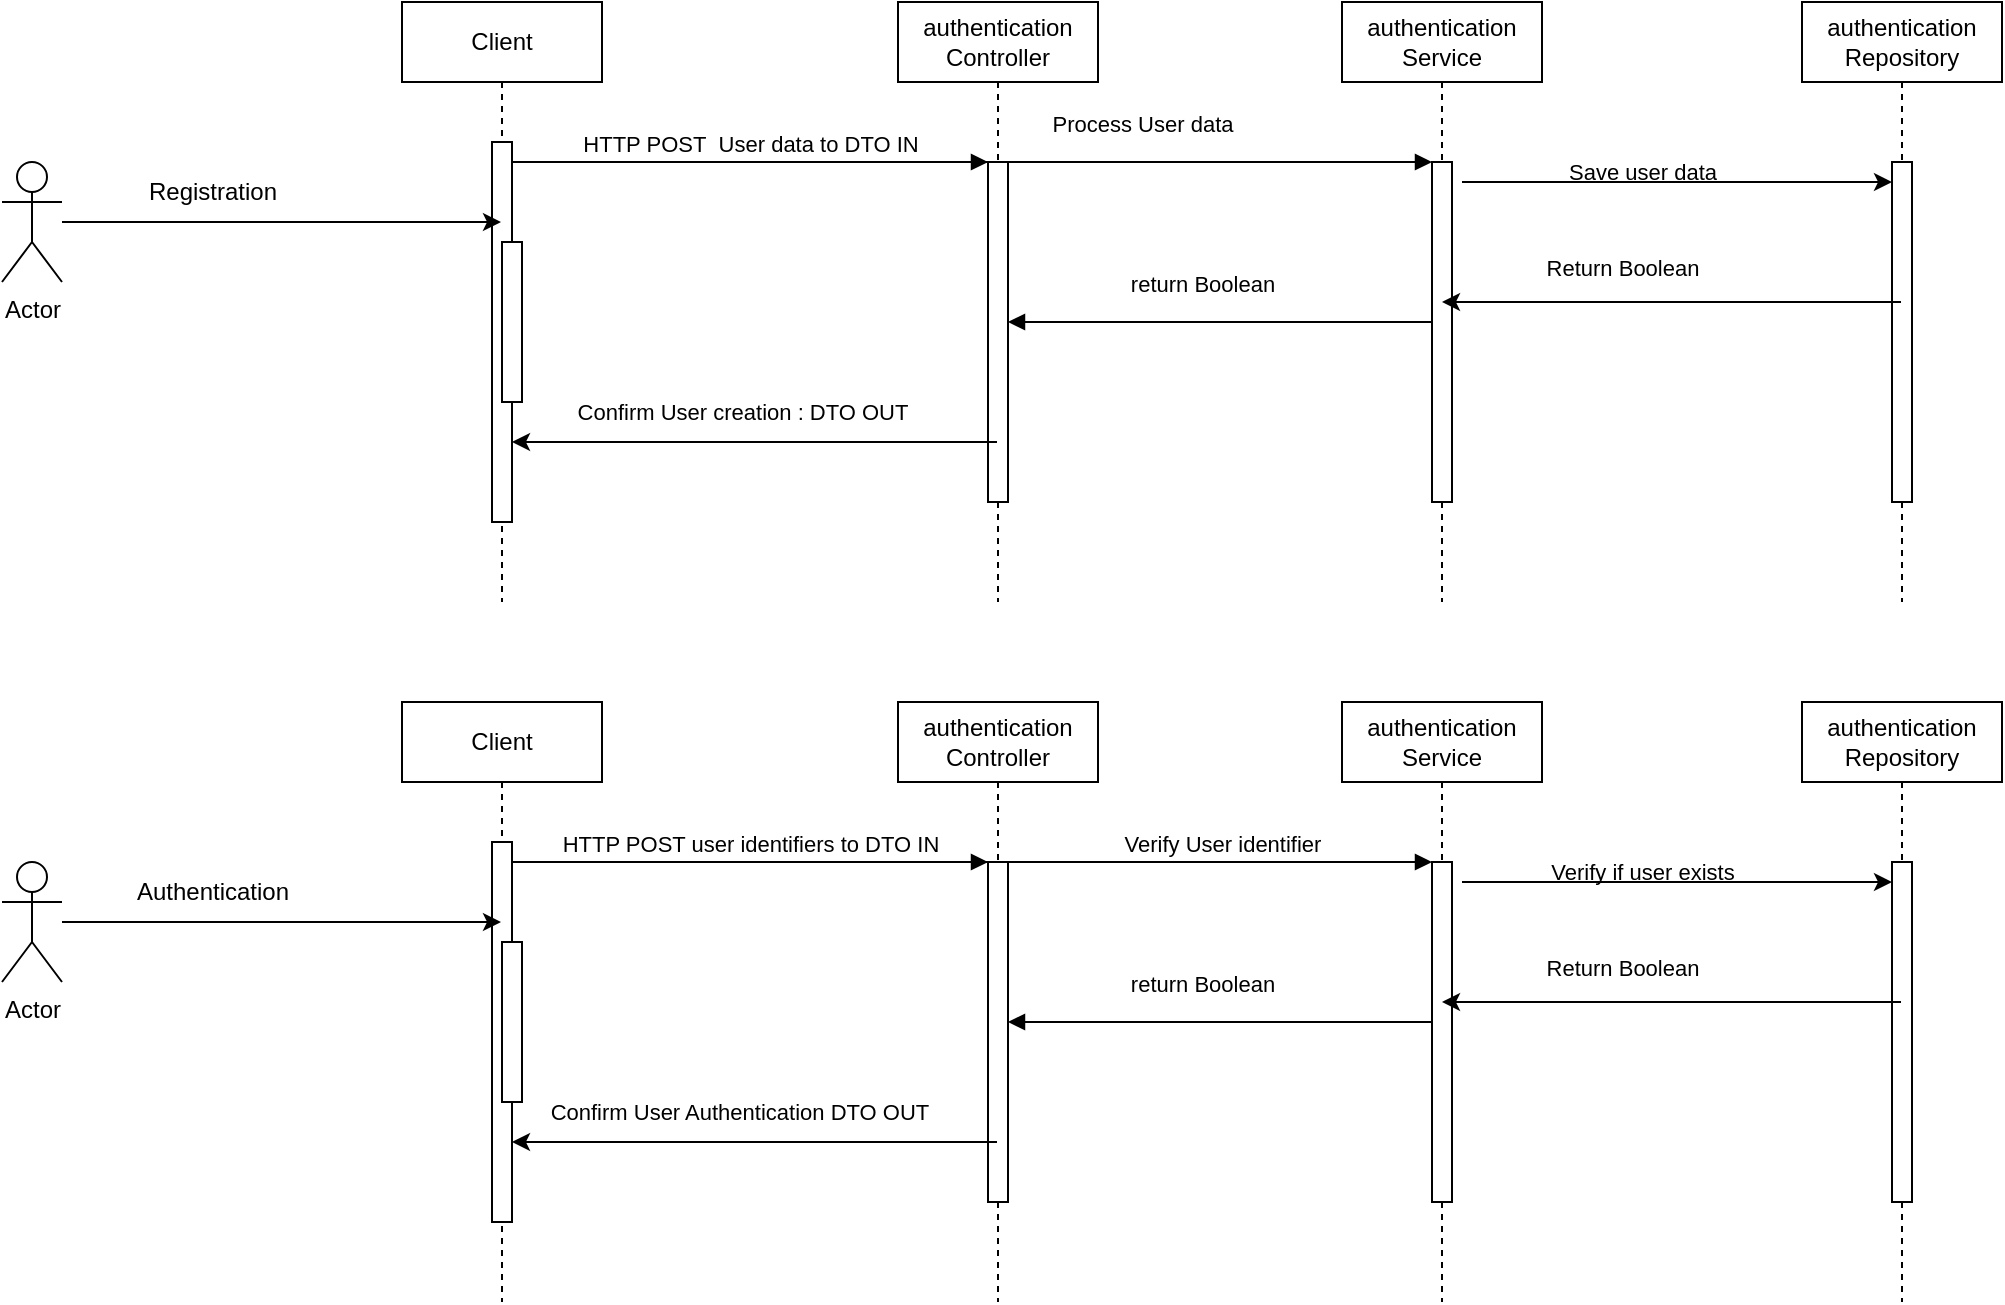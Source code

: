 <mxfile version="21.3.7" type="device">
  <diagram name="Page-1" id="2YBvvXClWsGukQMizWep">
    <mxGraphModel dx="2924" dy="1194" grid="1" gridSize="10" guides="1" tooltips="1" connect="1" arrows="1" fold="1" page="1" pageScale="1" pageWidth="850" pageHeight="1100" math="0" shadow="0">
      <root>
        <mxCell id="0" />
        <mxCell id="1" parent="0" />
        <mxCell id="aM9ryv3xv72pqoxQDRHE-1" value="Client" style="shape=umlLifeline;perimeter=lifelinePerimeter;whiteSpace=wrap;html=1;container=0;dropTarget=0;collapsible=0;recursiveResize=0;outlineConnect=0;portConstraint=eastwest;newEdgeStyle={&quot;edgeStyle&quot;:&quot;elbowEdgeStyle&quot;,&quot;elbow&quot;:&quot;vertical&quot;,&quot;curved&quot;:0,&quot;rounded&quot;:0};" parent="1" vertex="1">
          <mxGeometry x="40" y="40" width="100" height="300" as="geometry" />
        </mxCell>
        <mxCell id="aM9ryv3xv72pqoxQDRHE-2" value="" style="html=1;points=[];perimeter=orthogonalPerimeter;outlineConnect=0;targetShapes=umlLifeline;portConstraint=eastwest;newEdgeStyle={&quot;edgeStyle&quot;:&quot;elbowEdgeStyle&quot;,&quot;elbow&quot;:&quot;vertical&quot;,&quot;curved&quot;:0,&quot;rounded&quot;:0};" parent="aM9ryv3xv72pqoxQDRHE-1" vertex="1">
          <mxGeometry x="45" y="70" width="10" height="190" as="geometry" />
        </mxCell>
        <mxCell id="aM9ryv3xv72pqoxQDRHE-4" value="" style="html=1;points=[];perimeter=orthogonalPerimeter;outlineConnect=0;targetShapes=umlLifeline;portConstraint=eastwest;newEdgeStyle={&quot;edgeStyle&quot;:&quot;elbowEdgeStyle&quot;,&quot;elbow&quot;:&quot;vertical&quot;,&quot;curved&quot;:0,&quot;rounded&quot;:0};" parent="aM9ryv3xv72pqoxQDRHE-1" vertex="1">
          <mxGeometry x="50" y="120" width="10" height="80" as="geometry" />
        </mxCell>
        <mxCell id="aM9ryv3xv72pqoxQDRHE-5" value="authentication&lt;br&gt;Controller" style="shape=umlLifeline;perimeter=lifelinePerimeter;whiteSpace=wrap;html=1;container=0;dropTarget=0;collapsible=0;recursiveResize=0;outlineConnect=0;portConstraint=eastwest;newEdgeStyle={&quot;edgeStyle&quot;:&quot;elbowEdgeStyle&quot;,&quot;elbow&quot;:&quot;vertical&quot;,&quot;curved&quot;:0,&quot;rounded&quot;:0};" parent="1" vertex="1">
          <mxGeometry x="288" y="40" width="100" height="300" as="geometry" />
        </mxCell>
        <mxCell id="aM9ryv3xv72pqoxQDRHE-6" value="" style="html=1;points=[];perimeter=orthogonalPerimeter;outlineConnect=0;targetShapes=umlLifeline;portConstraint=eastwest;newEdgeStyle={&quot;edgeStyle&quot;:&quot;elbowEdgeStyle&quot;,&quot;elbow&quot;:&quot;vertical&quot;,&quot;curved&quot;:0,&quot;rounded&quot;:0};" parent="aM9ryv3xv72pqoxQDRHE-5" vertex="1">
          <mxGeometry x="45" y="80" width="10" height="170" as="geometry" />
        </mxCell>
        <mxCell id="aM9ryv3xv72pqoxQDRHE-7" value="HTTP POST&amp;nbsp; User data to DTO IN" style="html=1;verticalAlign=bottom;endArrow=block;edgeStyle=elbowEdgeStyle;elbow=vertical;curved=0;rounded=0;" parent="1" source="aM9ryv3xv72pqoxQDRHE-2" target="aM9ryv3xv72pqoxQDRHE-6" edge="1">
          <mxGeometry relative="1" as="geometry">
            <mxPoint x="195" y="130" as="sourcePoint" />
            <Array as="points">
              <mxPoint x="180" y="120" />
            </Array>
            <mxPoint as="offset" />
          </mxGeometry>
        </mxCell>
        <mxCell id="s90fHg2WEG5Kdm-nOk5J-3" value="authentication&lt;br&gt;Service" style="shape=umlLifeline;perimeter=lifelinePerimeter;whiteSpace=wrap;html=1;container=0;dropTarget=0;collapsible=0;recursiveResize=0;outlineConnect=0;portConstraint=eastwest;newEdgeStyle={&quot;edgeStyle&quot;:&quot;elbowEdgeStyle&quot;,&quot;elbow&quot;:&quot;vertical&quot;,&quot;curved&quot;:0,&quot;rounded&quot;:0};" vertex="1" parent="1">
          <mxGeometry x="510" y="40" width="100" height="300" as="geometry" />
        </mxCell>
        <mxCell id="s90fHg2WEG5Kdm-nOk5J-4" value="" style="html=1;points=[];perimeter=orthogonalPerimeter;outlineConnect=0;targetShapes=umlLifeline;portConstraint=eastwest;newEdgeStyle={&quot;edgeStyle&quot;:&quot;elbowEdgeStyle&quot;,&quot;elbow&quot;:&quot;vertical&quot;,&quot;curved&quot;:0,&quot;rounded&quot;:0};" vertex="1" parent="s90fHg2WEG5Kdm-nOk5J-3">
          <mxGeometry x="45" y="80" width="10" height="170" as="geometry" />
        </mxCell>
        <mxCell id="s90fHg2WEG5Kdm-nOk5J-5" value="Process User data" style="html=1;verticalAlign=bottom;endArrow=block;edgeStyle=elbowEdgeStyle;elbow=vertical;curved=0;rounded=0;" edge="1" target="s90fHg2WEG5Kdm-nOk5J-4" parent="1">
          <mxGeometry x="-0.018" y="10" relative="1" as="geometry">
            <mxPoint x="270" y="120" as="sourcePoint" />
            <Array as="points">
              <mxPoint x="355" y="120" />
            </Array>
            <mxPoint as="offset" />
          </mxGeometry>
        </mxCell>
        <mxCell id="s90fHg2WEG5Kdm-nOk5J-6" value="return Boolean" style="html=1;verticalAlign=bottom;endArrow=block;edgeStyle=elbowEdgeStyle;elbow=vertical;curved=0;rounded=0;" edge="1" source="s90fHg2WEG5Kdm-nOk5J-4" parent="1" target="aM9ryv3xv72pqoxQDRHE-6">
          <mxGeometry x="0.085" y="-10" relative="1" as="geometry">
            <mxPoint x="350" y="160" as="sourcePoint" />
            <Array as="points">
              <mxPoint x="370" y="200" />
            </Array>
            <mxPoint x="275" y="160" as="targetPoint" />
            <mxPoint as="offset" />
          </mxGeometry>
        </mxCell>
        <mxCell id="s90fHg2WEG5Kdm-nOk5J-9" value="authentication&lt;br style=&quot;border-color: var(--border-color);&quot;&gt;Repository" style="shape=umlLifeline;perimeter=lifelinePerimeter;whiteSpace=wrap;html=1;container=0;dropTarget=0;collapsible=0;recursiveResize=0;outlineConnect=0;portConstraint=eastwest;newEdgeStyle={&quot;edgeStyle&quot;:&quot;elbowEdgeStyle&quot;,&quot;elbow&quot;:&quot;vertical&quot;,&quot;curved&quot;:0,&quot;rounded&quot;:0};" vertex="1" parent="1">
          <mxGeometry x="740" y="40" width="100" height="300" as="geometry" />
        </mxCell>
        <mxCell id="s90fHg2WEG5Kdm-nOk5J-10" value="" style="html=1;points=[];perimeter=orthogonalPerimeter;outlineConnect=0;targetShapes=umlLifeline;portConstraint=eastwest;newEdgeStyle={&quot;edgeStyle&quot;:&quot;elbowEdgeStyle&quot;,&quot;elbow&quot;:&quot;vertical&quot;,&quot;curved&quot;:0,&quot;rounded&quot;:0};" vertex="1" parent="s90fHg2WEG5Kdm-nOk5J-9">
          <mxGeometry x="45" y="80" width="10" height="170" as="geometry" />
        </mxCell>
        <mxCell id="s90fHg2WEG5Kdm-nOk5J-11" value="Actor" style="shape=umlActor;verticalLabelPosition=bottom;verticalAlign=top;html=1;outlineConnect=0;" vertex="1" parent="1">
          <mxGeometry x="-160" y="120" width="30" height="60" as="geometry" />
        </mxCell>
        <mxCell id="s90fHg2WEG5Kdm-nOk5J-13" value="Registration" style="text;html=1;align=center;verticalAlign=middle;resizable=0;points=[];autosize=1;strokeColor=none;fillColor=none;" vertex="1" parent="1">
          <mxGeometry x="-100" y="120" width="90" height="30" as="geometry" />
        </mxCell>
        <mxCell id="s90fHg2WEG5Kdm-nOk5J-14" value="" style="endArrow=classic;html=1;rounded=0;" edge="1" parent="1" source="s90fHg2WEG5Kdm-nOk5J-11" target="aM9ryv3xv72pqoxQDRHE-1">
          <mxGeometry width="50" height="50" relative="1" as="geometry">
            <mxPoint x="-100" y="230" as="sourcePoint" />
            <mxPoint x="-50" y="180" as="targetPoint" />
          </mxGeometry>
        </mxCell>
        <mxCell id="s90fHg2WEG5Kdm-nOk5J-16" value="" style="endArrow=classic;html=1;rounded=0;" edge="1" parent="1" target="s90fHg2WEG5Kdm-nOk5J-10">
          <mxGeometry width="50" height="50" relative="1" as="geometry">
            <mxPoint x="570" y="130" as="sourcePoint" />
            <mxPoint x="690" y="130" as="targetPoint" />
            <Array as="points">
              <mxPoint x="670" y="130" />
            </Array>
          </mxGeometry>
        </mxCell>
        <mxCell id="s90fHg2WEG5Kdm-nOk5J-17" value="&lt;font style=&quot;font-size: 11px;&quot;&gt;Save user data&lt;/font&gt;" style="text;html=1;align=center;verticalAlign=middle;resizable=0;points=[];autosize=1;strokeColor=none;fillColor=none;" vertex="1" parent="1">
          <mxGeometry x="610" y="110" width="100" height="30" as="geometry" />
        </mxCell>
        <mxCell id="s90fHg2WEG5Kdm-nOk5J-18" value="" style="endArrow=classic;html=1;rounded=0;" edge="1" parent="1" source="s90fHg2WEG5Kdm-nOk5J-9" target="s90fHg2WEG5Kdm-nOk5J-3">
          <mxGeometry width="50" height="50" relative="1" as="geometry">
            <mxPoint x="610" y="240" as="sourcePoint" />
            <mxPoint x="660" y="190" as="targetPoint" />
          </mxGeometry>
        </mxCell>
        <mxCell id="s90fHg2WEG5Kdm-nOk5J-19" value="&lt;font style=&quot;font-size: 11px;&quot;&gt;Return Boolean&lt;/font&gt;" style="text;html=1;align=center;verticalAlign=middle;resizable=0;points=[];autosize=1;strokeColor=none;fillColor=none;" vertex="1" parent="1">
          <mxGeometry x="600" y="158" width="100" height="30" as="geometry" />
        </mxCell>
        <mxCell id="s90fHg2WEG5Kdm-nOk5J-22" value="" style="endArrow=classic;html=1;rounded=0;" edge="1" parent="1" source="aM9ryv3xv72pqoxQDRHE-5" target="aM9ryv3xv72pqoxQDRHE-2">
          <mxGeometry width="50" height="50" relative="1" as="geometry">
            <mxPoint x="200" y="370" as="sourcePoint" />
            <mxPoint x="250" y="320" as="targetPoint" />
            <Array as="points">
              <mxPoint x="240" y="260" />
            </Array>
          </mxGeometry>
        </mxCell>
        <mxCell id="s90fHg2WEG5Kdm-nOk5J-23" value="&lt;font style=&quot;font-size: 11px;&quot;&gt;Confirm User creation : DTO OUT&lt;/font&gt;" style="text;html=1;align=center;verticalAlign=middle;resizable=0;points=[];autosize=1;strokeColor=none;fillColor=none;" vertex="1" parent="1">
          <mxGeometry x="115" y="230" width="190" height="30" as="geometry" />
        </mxCell>
        <mxCell id="s90fHg2WEG5Kdm-nOk5J-25" value="Client" style="shape=umlLifeline;perimeter=lifelinePerimeter;whiteSpace=wrap;html=1;container=0;dropTarget=0;collapsible=0;recursiveResize=0;outlineConnect=0;portConstraint=eastwest;newEdgeStyle={&quot;edgeStyle&quot;:&quot;elbowEdgeStyle&quot;,&quot;elbow&quot;:&quot;vertical&quot;,&quot;curved&quot;:0,&quot;rounded&quot;:0};" vertex="1" parent="1">
          <mxGeometry x="40" y="390" width="100" height="300" as="geometry" />
        </mxCell>
        <mxCell id="s90fHg2WEG5Kdm-nOk5J-26" value="" style="html=1;points=[];perimeter=orthogonalPerimeter;outlineConnect=0;targetShapes=umlLifeline;portConstraint=eastwest;newEdgeStyle={&quot;edgeStyle&quot;:&quot;elbowEdgeStyle&quot;,&quot;elbow&quot;:&quot;vertical&quot;,&quot;curved&quot;:0,&quot;rounded&quot;:0};" vertex="1" parent="s90fHg2WEG5Kdm-nOk5J-25">
          <mxGeometry x="45" y="70" width="10" height="190" as="geometry" />
        </mxCell>
        <mxCell id="s90fHg2WEG5Kdm-nOk5J-27" value="" style="html=1;points=[];perimeter=orthogonalPerimeter;outlineConnect=0;targetShapes=umlLifeline;portConstraint=eastwest;newEdgeStyle={&quot;edgeStyle&quot;:&quot;elbowEdgeStyle&quot;,&quot;elbow&quot;:&quot;vertical&quot;,&quot;curved&quot;:0,&quot;rounded&quot;:0};" vertex="1" parent="s90fHg2WEG5Kdm-nOk5J-25">
          <mxGeometry x="50" y="120" width="10" height="80" as="geometry" />
        </mxCell>
        <mxCell id="s90fHg2WEG5Kdm-nOk5J-28" value="authentication&lt;br&gt;Controller" style="shape=umlLifeline;perimeter=lifelinePerimeter;whiteSpace=wrap;html=1;container=0;dropTarget=0;collapsible=0;recursiveResize=0;outlineConnect=0;portConstraint=eastwest;newEdgeStyle={&quot;edgeStyle&quot;:&quot;elbowEdgeStyle&quot;,&quot;elbow&quot;:&quot;vertical&quot;,&quot;curved&quot;:0,&quot;rounded&quot;:0};" vertex="1" parent="1">
          <mxGeometry x="288" y="390" width="100" height="300" as="geometry" />
        </mxCell>
        <mxCell id="s90fHg2WEG5Kdm-nOk5J-29" value="" style="html=1;points=[];perimeter=orthogonalPerimeter;outlineConnect=0;targetShapes=umlLifeline;portConstraint=eastwest;newEdgeStyle={&quot;edgeStyle&quot;:&quot;elbowEdgeStyle&quot;,&quot;elbow&quot;:&quot;vertical&quot;,&quot;curved&quot;:0,&quot;rounded&quot;:0};" vertex="1" parent="s90fHg2WEG5Kdm-nOk5J-28">
          <mxGeometry x="45" y="80" width="10" height="170" as="geometry" />
        </mxCell>
        <mxCell id="s90fHg2WEG5Kdm-nOk5J-30" value="HTTP POST user identifiers to DTO IN" style="html=1;verticalAlign=bottom;endArrow=block;edgeStyle=elbowEdgeStyle;elbow=vertical;curved=0;rounded=0;" edge="1" source="s90fHg2WEG5Kdm-nOk5J-26" target="s90fHg2WEG5Kdm-nOk5J-29" parent="1">
          <mxGeometry relative="1" as="geometry">
            <mxPoint x="195" y="480" as="sourcePoint" />
            <Array as="points">
              <mxPoint x="180" y="470" />
            </Array>
            <mxPoint as="offset" />
          </mxGeometry>
        </mxCell>
        <mxCell id="s90fHg2WEG5Kdm-nOk5J-31" value="authentication&lt;br&gt;Service" style="shape=umlLifeline;perimeter=lifelinePerimeter;whiteSpace=wrap;html=1;container=0;dropTarget=0;collapsible=0;recursiveResize=0;outlineConnect=0;portConstraint=eastwest;newEdgeStyle={&quot;edgeStyle&quot;:&quot;elbowEdgeStyle&quot;,&quot;elbow&quot;:&quot;vertical&quot;,&quot;curved&quot;:0,&quot;rounded&quot;:0};" vertex="1" parent="1">
          <mxGeometry x="510" y="390" width="100" height="300" as="geometry" />
        </mxCell>
        <mxCell id="s90fHg2WEG5Kdm-nOk5J-32" value="" style="html=1;points=[];perimeter=orthogonalPerimeter;outlineConnect=0;targetShapes=umlLifeline;portConstraint=eastwest;newEdgeStyle={&quot;edgeStyle&quot;:&quot;elbowEdgeStyle&quot;,&quot;elbow&quot;:&quot;vertical&quot;,&quot;curved&quot;:0,&quot;rounded&quot;:0};" vertex="1" parent="s90fHg2WEG5Kdm-nOk5J-31">
          <mxGeometry x="45" y="80" width="10" height="170" as="geometry" />
        </mxCell>
        <mxCell id="s90fHg2WEG5Kdm-nOk5J-33" value="Verify User identifier" style="html=1;verticalAlign=bottom;endArrow=block;edgeStyle=elbowEdgeStyle;elbow=vertical;curved=0;rounded=0;" edge="1" target="s90fHg2WEG5Kdm-nOk5J-32" parent="1">
          <mxGeometry x="0.263" relative="1" as="geometry">
            <mxPoint x="270" y="470" as="sourcePoint" />
            <Array as="points">
              <mxPoint x="355" y="470" />
            </Array>
            <mxPoint as="offset" />
          </mxGeometry>
        </mxCell>
        <mxCell id="s90fHg2WEG5Kdm-nOk5J-34" value="return Boolean" style="html=1;verticalAlign=bottom;endArrow=block;edgeStyle=elbowEdgeStyle;elbow=vertical;curved=0;rounded=0;" edge="1" source="s90fHg2WEG5Kdm-nOk5J-32" target="s90fHg2WEG5Kdm-nOk5J-29" parent="1">
          <mxGeometry x="0.085" y="-10" relative="1" as="geometry">
            <mxPoint x="350" y="510" as="sourcePoint" />
            <Array as="points">
              <mxPoint x="370" y="550" />
            </Array>
            <mxPoint x="275" y="510" as="targetPoint" />
            <mxPoint as="offset" />
          </mxGeometry>
        </mxCell>
        <mxCell id="s90fHg2WEG5Kdm-nOk5J-35" value="authentication&lt;br style=&quot;border-color: var(--border-color);&quot;&gt;Repository" style="shape=umlLifeline;perimeter=lifelinePerimeter;whiteSpace=wrap;html=1;container=0;dropTarget=0;collapsible=0;recursiveResize=0;outlineConnect=0;portConstraint=eastwest;newEdgeStyle={&quot;edgeStyle&quot;:&quot;elbowEdgeStyle&quot;,&quot;elbow&quot;:&quot;vertical&quot;,&quot;curved&quot;:0,&quot;rounded&quot;:0};" vertex="1" parent="1">
          <mxGeometry x="740" y="390" width="100" height="300" as="geometry" />
        </mxCell>
        <mxCell id="s90fHg2WEG5Kdm-nOk5J-36" value="" style="html=1;points=[];perimeter=orthogonalPerimeter;outlineConnect=0;targetShapes=umlLifeline;portConstraint=eastwest;newEdgeStyle={&quot;edgeStyle&quot;:&quot;elbowEdgeStyle&quot;,&quot;elbow&quot;:&quot;vertical&quot;,&quot;curved&quot;:0,&quot;rounded&quot;:0};" vertex="1" parent="s90fHg2WEG5Kdm-nOk5J-35">
          <mxGeometry x="45" y="80" width="10" height="170" as="geometry" />
        </mxCell>
        <mxCell id="s90fHg2WEG5Kdm-nOk5J-37" value="Actor" style="shape=umlActor;verticalLabelPosition=bottom;verticalAlign=top;html=1;outlineConnect=0;" vertex="1" parent="1">
          <mxGeometry x="-160" y="470" width="30" height="60" as="geometry" />
        </mxCell>
        <mxCell id="s90fHg2WEG5Kdm-nOk5J-38" value="Authentication" style="text;html=1;align=center;verticalAlign=middle;resizable=0;points=[];autosize=1;strokeColor=none;fillColor=none;" vertex="1" parent="1">
          <mxGeometry x="-105" y="470" width="100" height="30" as="geometry" />
        </mxCell>
        <mxCell id="s90fHg2WEG5Kdm-nOk5J-39" value="" style="endArrow=classic;html=1;rounded=0;" edge="1" source="s90fHg2WEG5Kdm-nOk5J-37" target="s90fHg2WEG5Kdm-nOk5J-25" parent="1">
          <mxGeometry width="50" height="50" relative="1" as="geometry">
            <mxPoint x="-100" y="580" as="sourcePoint" />
            <mxPoint x="-50" y="530" as="targetPoint" />
          </mxGeometry>
        </mxCell>
        <mxCell id="s90fHg2WEG5Kdm-nOk5J-40" value="" style="endArrow=classic;html=1;rounded=0;" edge="1" target="s90fHg2WEG5Kdm-nOk5J-36" parent="1">
          <mxGeometry width="50" height="50" relative="1" as="geometry">
            <mxPoint x="570" y="480" as="sourcePoint" />
            <mxPoint x="690" y="480" as="targetPoint" />
            <Array as="points">
              <mxPoint x="670" y="480" />
            </Array>
          </mxGeometry>
        </mxCell>
        <mxCell id="s90fHg2WEG5Kdm-nOk5J-41" value="&lt;font style=&quot;font-size: 11px;&quot;&gt;Verify if user exists&lt;/font&gt;" style="text;html=1;align=center;verticalAlign=middle;resizable=0;points=[];autosize=1;strokeColor=none;fillColor=none;" vertex="1" parent="1">
          <mxGeometry x="600" y="460" width="120" height="30" as="geometry" />
        </mxCell>
        <mxCell id="s90fHg2WEG5Kdm-nOk5J-42" value="" style="endArrow=classic;html=1;rounded=0;" edge="1" source="s90fHg2WEG5Kdm-nOk5J-35" target="s90fHg2WEG5Kdm-nOk5J-31" parent="1">
          <mxGeometry width="50" height="50" relative="1" as="geometry">
            <mxPoint x="610" y="590" as="sourcePoint" />
            <mxPoint x="660" y="540" as="targetPoint" />
          </mxGeometry>
        </mxCell>
        <mxCell id="s90fHg2WEG5Kdm-nOk5J-43" value="&lt;font style=&quot;font-size: 11px;&quot;&gt;Return Boolean&lt;/font&gt;" style="text;html=1;align=center;verticalAlign=middle;resizable=0;points=[];autosize=1;strokeColor=none;fillColor=none;" vertex="1" parent="1">
          <mxGeometry x="600" y="508" width="100" height="30" as="geometry" />
        </mxCell>
        <mxCell id="s90fHg2WEG5Kdm-nOk5J-44" value="" style="endArrow=classic;html=1;rounded=0;" edge="1" source="s90fHg2WEG5Kdm-nOk5J-28" target="s90fHg2WEG5Kdm-nOk5J-26" parent="1">
          <mxGeometry width="50" height="50" relative="1" as="geometry">
            <mxPoint x="200" y="720" as="sourcePoint" />
            <mxPoint x="250" y="670" as="targetPoint" />
            <Array as="points">
              <mxPoint x="240" y="610" />
            </Array>
          </mxGeometry>
        </mxCell>
        <mxCell id="s90fHg2WEG5Kdm-nOk5J-45" value="&lt;font style=&quot;font-size: 11px;&quot;&gt;Confirm User Authentication DTO OUT&amp;nbsp;&lt;/font&gt;" style="text;html=1;align=center;verticalAlign=middle;resizable=0;points=[];autosize=1;strokeColor=none;fillColor=none;" vertex="1" parent="1">
          <mxGeometry x="100" y="580" width="220" height="30" as="geometry" />
        </mxCell>
      </root>
    </mxGraphModel>
  </diagram>
</mxfile>
